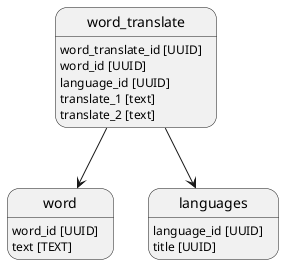 @startuml

word: word_id [UUID]
word: text [TEXT]

word_translate: word_translate_id [UUID]
word_translate: word_id [UUID]
word_translate: language_id [UUID]
word_translate: translate_1 [text]
word_translate: translate_2 [text]
word_translate --> word
word_translate --> languages

languages: language_id [UUID]
languages: title [UUID]

@enduml